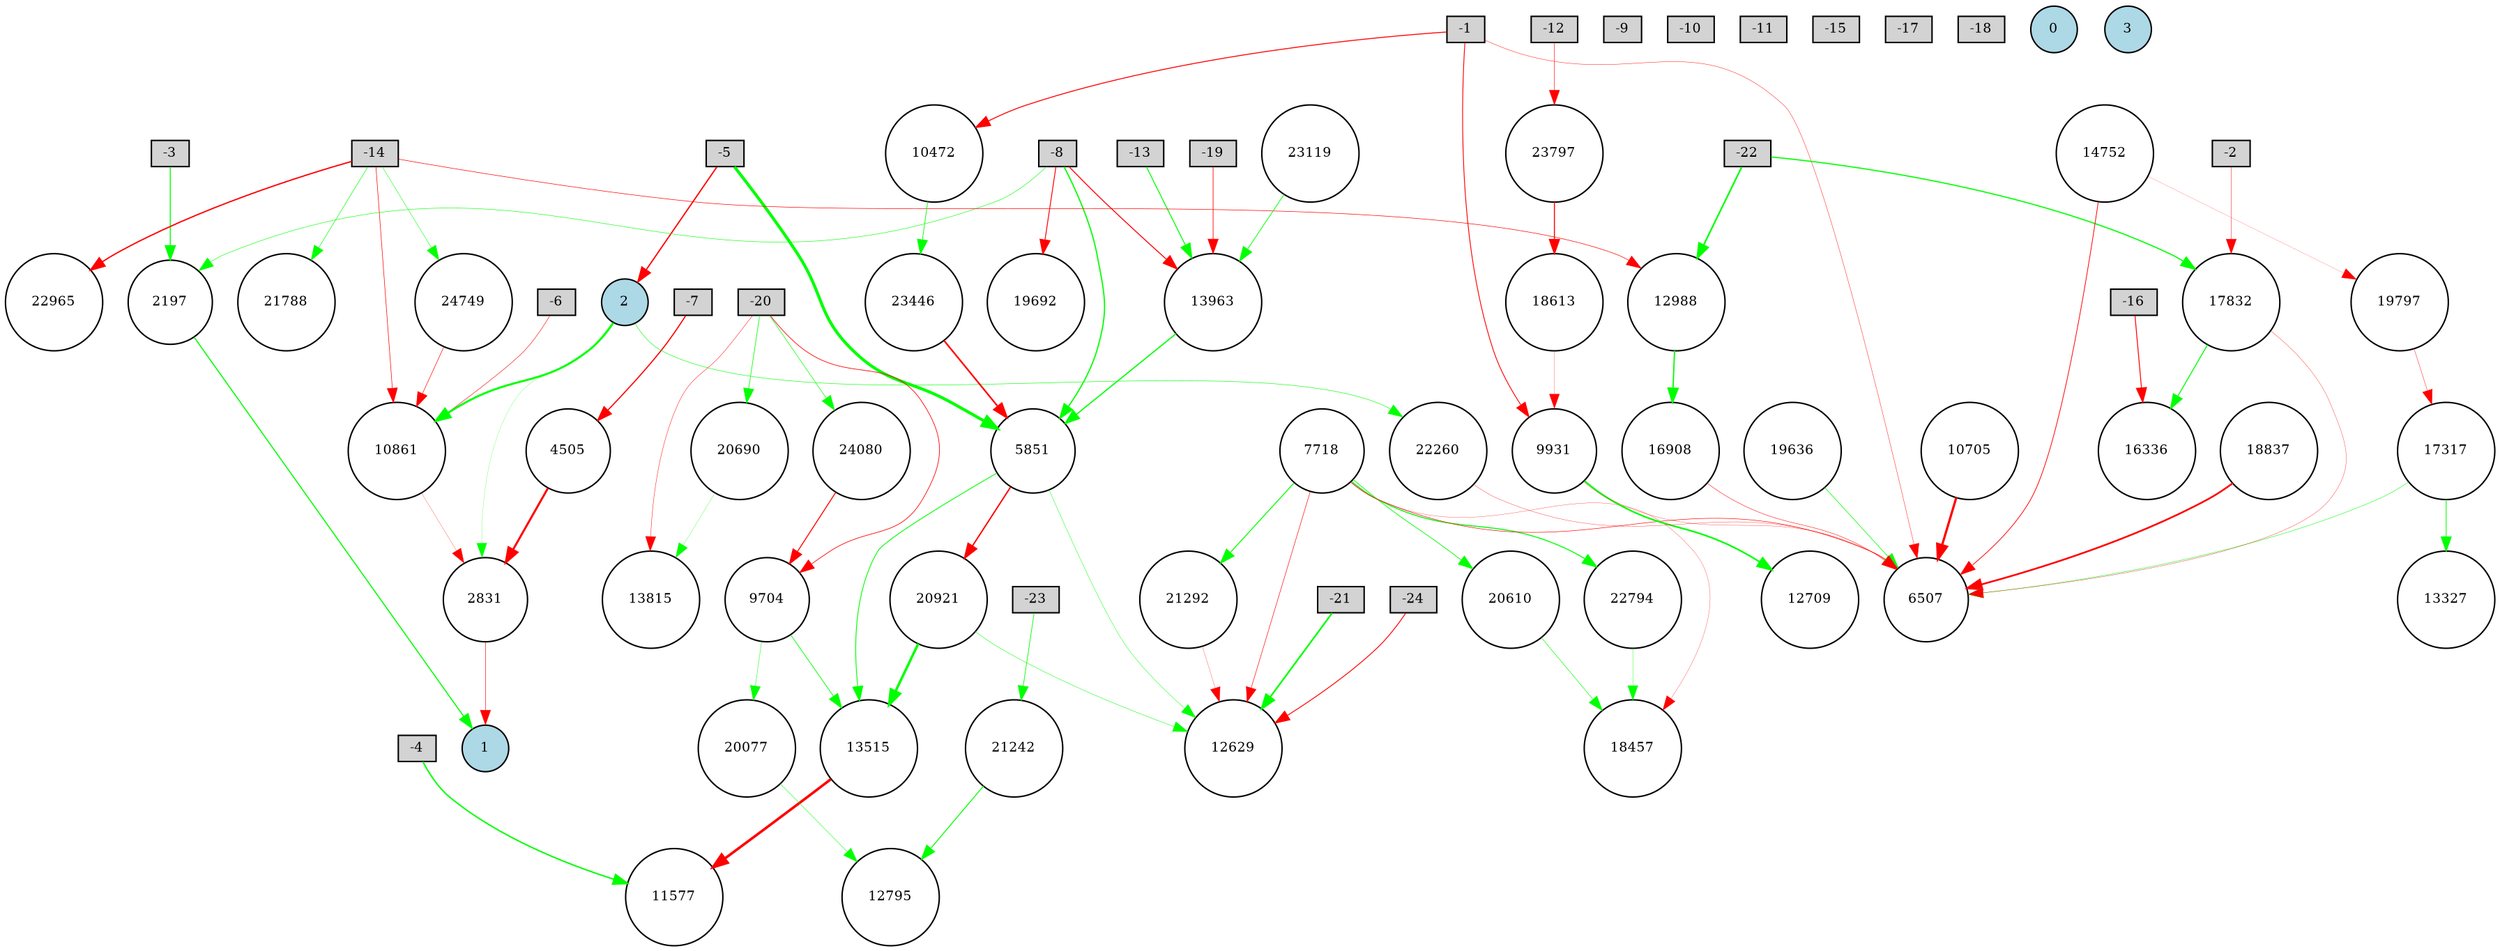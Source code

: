 digraph {
	node [fontsize=9 height=0.2 shape=circle width=0.2]
	-1 [fillcolor=lightgray shape=box style=filled]
	-2 [fillcolor=lightgray shape=box style=filled]
	-3 [fillcolor=lightgray shape=box style=filled]
	-4 [fillcolor=lightgray shape=box style=filled]
	-5 [fillcolor=lightgray shape=box style=filled]
	-6 [fillcolor=lightgray shape=box style=filled]
	-7 [fillcolor=lightgray shape=box style=filled]
	-8 [fillcolor=lightgray shape=box style=filled]
	-9 [fillcolor=lightgray shape=box style=filled]
	-10 [fillcolor=lightgray shape=box style=filled]
	-11 [fillcolor=lightgray shape=box style=filled]
	-12 [fillcolor=lightgray shape=box style=filled]
	-13 [fillcolor=lightgray shape=box style=filled]
	-14 [fillcolor=lightgray shape=box style=filled]
	-15 [fillcolor=lightgray shape=box style=filled]
	-16 [fillcolor=lightgray shape=box style=filled]
	-17 [fillcolor=lightgray shape=box style=filled]
	-18 [fillcolor=lightgray shape=box style=filled]
	-19 [fillcolor=lightgray shape=box style=filled]
	-20 [fillcolor=lightgray shape=box style=filled]
	-21 [fillcolor=lightgray shape=box style=filled]
	-22 [fillcolor=lightgray shape=box style=filled]
	-23 [fillcolor=lightgray shape=box style=filled]
	-24 [fillcolor=lightgray shape=box style=filled]
	0 [fillcolor=lightblue style=filled]
	1 [fillcolor=lightblue style=filled]
	2 [fillcolor=lightblue style=filled]
	3 [fillcolor=lightblue style=filled]
	20610 [fillcolor=white style=filled]
	22794 [fillcolor=white style=filled]
	13963 [fillcolor=white style=filled]
	16908 [fillcolor=white style=filled]
	13327 [fillcolor=white style=filled]
	24080 [fillcolor=white style=filled]
	2831 [fillcolor=white style=filled]
	18837 [fillcolor=white style=filled]
	23446 [fillcolor=white style=filled]
	2197 [fillcolor=white style=filled]
	4505 [fillcolor=white style=filled]
	18457 [fillcolor=white style=filled]
	21788 [fillcolor=white style=filled]
	14752 [fillcolor=white style=filled]
	17317 [fillcolor=white style=filled]
	7718 [fillcolor=white style=filled]
	12709 [fillcolor=white style=filled]
	17832 [fillcolor=white style=filled]
	21292 [fillcolor=white style=filled]
	24749 [fillcolor=white style=filled]
	19636 [fillcolor=white style=filled]
	18613 [fillcolor=white style=filled]
	22965 [fillcolor=white style=filled]
	11577 [fillcolor=white style=filled]
	20921 [fillcolor=white style=filled]
	12988 [fillcolor=white style=filled]
	13515 [fillcolor=white style=filled]
	9931 [fillcolor=white style=filled]
	23119 [fillcolor=white style=filled]
	16336 [fillcolor=white style=filled]
	10705 [fillcolor=white style=filled]
	20690 [fillcolor=white style=filled]
	19797 [fillcolor=white style=filled]
	12629 [fillcolor=white style=filled]
	5851 [fillcolor=white style=filled]
	9704 [fillcolor=white style=filled]
	10472 [fillcolor=white style=filled]
	6507 [fillcolor=white style=filled]
	19692 [fillcolor=white style=filled]
	20077 [fillcolor=white style=filled]
	10861 [fillcolor=white style=filled]
	22260 [fillcolor=white style=filled]
	23797 [fillcolor=white style=filled]
	13815 [fillcolor=white style=filled]
	21242 [fillcolor=white style=filled]
	12795 [fillcolor=white style=filled]
	20690 -> 13815 [color=green penwidth=0.15664785053089136 style=solid]
	-8 -> 19692 [color=red penwidth=0.5929806950284787 style=solid]
	9931 -> 12709 [color=green penwidth=1.1028725204494538 style=solid]
	10705 -> 6507 [color=red penwidth=1.5709005324026453 style=solid]
	7718 -> 18457 [color=red penwidth=0.1542770979507132 style=solid]
	-2 -> 17832 [color=red penwidth=0.24286578309925158 style=solid]
	2831 -> 1 [color=red penwidth=0.3252965379479181 style=solid]
	-1 -> 9931 [color=red penwidth=0.5556135763572044 style=solid]
	19797 -> 17317 [color=red penwidth=0.22892633638469173 style=solid]
	14752 -> 19797 [color=red penwidth=0.10565438304285125 style=solid]
	17832 -> 16336 [color=green penwidth=0.6524269035789844 style=solid]
	-19 -> 13963 [color=red penwidth=0.42750561164898393 style=solid]
	-16 -> 16336 [color=red penwidth=0.5995500837076903 style=solid]
	21242 -> 12795 [color=green penwidth=0.6277740179823966 style=solid]
	9931 -> 6507 [color=red penwidth=0.16086079710525936 style=solid]
	-21 -> 12629 [color=green penwidth=1.1382294453613566 style=solid]
	-7 -> 4505 [color=red penwidth=0.7962640709659813 style=solid]
	-1 -> 6507 [color=red penwidth=0.23065074977083375 style=solid]
	14752 -> 6507 [color=red penwidth=0.4785911302876863 style=solid]
	-14 -> 21788 [color=green penwidth=0.34756339422761734 style=solid]
	18613 -> 9931 [color=red penwidth=0.14049925070964542 style=solid]
	20921 -> 12629 [color=green penwidth=0.2586630027781479 style=solid]
	12988 -> 16908 [color=green penwidth=0.8691265433088192 style=solid]
	16908 -> 6507 [color=red penwidth=0.2636246028240514 style=solid]
	17317 -> 6507 [color=green penwidth=0.26744296628427877 style=solid]
	10472 -> 23446 [color=green penwidth=0.4407977326377316 style=solid]
	-1 -> 10472 [color=red penwidth=0.6425070977989792 style=solid]
	2 -> 10861 [color=green penwidth=1.3867598149410751 style=solid]
	-14 -> 12988 [color=red penwidth=0.3487261316773843 style=solid]
	13515 -> 11577 [color=red penwidth=1.7713549884851407 style=solid]
	-6 -> 10861 [color=red penwidth=0.29983554542317603 style=solid]
	9704 -> 13515 [color=green penwidth=0.4666204885974877 style=solid]
	23119 -> 13963 [color=green penwidth=0.479084262417372 style=solid]
	-20 -> 20690 [color=green penwidth=0.4060802768972078 style=solid]
	17317 -> 13327 [color=green penwidth=0.510371788359125 style=solid]
	13963 -> 5851 [color=green penwidth=0.8150666134607873 style=solid]
	-20 -> 24080 [color=green penwidth=0.35633934219286567 style=solid]
	-13 -> 13963 [color=green penwidth=0.6373915331583283 style=solid]
	5851 -> 13515 [color=green penwidth=0.5480854660311568 style=solid]
	-23 -> 21242 [color=green penwidth=0.43124031067458823 style=solid]
	-14 -> 10861 [color=red penwidth=0.3646997643551383 style=solid]
	9704 -> 20077 [color=green penwidth=0.2543897204100399 style=solid]
	-5 -> 5851 [color=green penwidth=2.064842072922212 style=solid]
	5851 -> 12629 [color=green penwidth=0.2417348444570202 style=solid]
	-24 -> 12629 [color=red penwidth=0.5822488785031851 style=solid]
	17832 -> 6507 [color=red penwidth=0.18110041863742432 style=solid]
	24080 -> 9704 [color=red penwidth=0.6628674454334692 style=solid]
	22260 -> 6507 [color=red penwidth=0.17786111493255408 style=solid]
	7718 -> 12629 [color=red penwidth=0.3288621931711798 style=solid]
	7718 -> 21292 [color=green penwidth=0.6324905928067285 style=solid]
	-22 -> 12988 [color=green penwidth=1.0904256752991157 style=solid]
	23797 -> 18613 [color=red penwidth=0.6900678095515331 style=solid]
	21292 -> 12629 [color=red penwidth=0.1494682396177121 style=solid]
	-12 -> 23797 [color=red penwidth=0.3050316132592228 style=solid]
	10861 -> 2831 [color=red penwidth=0.14542863569395564 style=solid]
	7718 -> 20610 [color=green penwidth=0.4523768233357539 style=solid]
	-3 -> 2197 [color=green penwidth=0.6664586449957053 style=solid]
	4505 -> 2831 [color=red penwidth=1.4319495712195038 style=solid]
	-8 -> 13963 [color=red penwidth=0.6544857072953327 style=solid]
	19636 -> 6507 [color=green penwidth=0.38216336340676926 style=solid]
	-14 -> 24749 [color=green penwidth=0.27811204308809157 style=solid]
	7718 -> 22794 [color=green penwidth=0.6704114848592212 style=solid]
	24749 -> 10861 [color=red penwidth=0.3360454965439038 style=solid]
	7718 -> 6507 [color=red penwidth=0.3325669053627441 style=solid]
	-8 -> 5851 [color=green penwidth=0.8402004217703615 style=solid]
	5851 -> 20921 [color=red penwidth=0.9370744205631217 style=solid]
	18837 -> 6507 [color=red penwidth=1.2050789595273468 style=solid]
	20921 -> 13515 [color=green penwidth=1.6959574299619502 style=solid]
	-14 -> 22965 [color=red penwidth=0.8987258981539373 style=solid]
	-8 -> 2197 [color=green penwidth=0.30484484202654427 style=solid]
	-20 -> 13815 [color=red penwidth=0.24403707611961145 style=solid]
	-22 -> 17832 [color=green penwidth=0.7929769759624087 style=solid]
	23446 -> 5851 [color=red penwidth=1.1110385498940365 style=solid]
	2 -> 22260 [color=green penwidth=0.3069861130817719 style=solid]
	22794 -> 18457 [color=green penwidth=0.21095448090105257 style=solid]
	20077 -> 12795 [color=green penwidth=0.26006856113205845 style=solid]
	20610 -> 18457 [color=green penwidth=0.3296755879091229 style=solid]
	2197 -> 1 [color=green penwidth=0.7520367788158709 style=solid]
	2 -> 2831 [color=green penwidth=0.12571738940188482 style=solid]
	-5 -> 2 [color=red penwidth=0.8903368266493273 style=solid]
	-20 -> 9704 [color=red penwidth=0.42772087138251313 style=solid]
	-4 -> 11577 [color=green penwidth=0.9588016790328459 style=solid]
}
